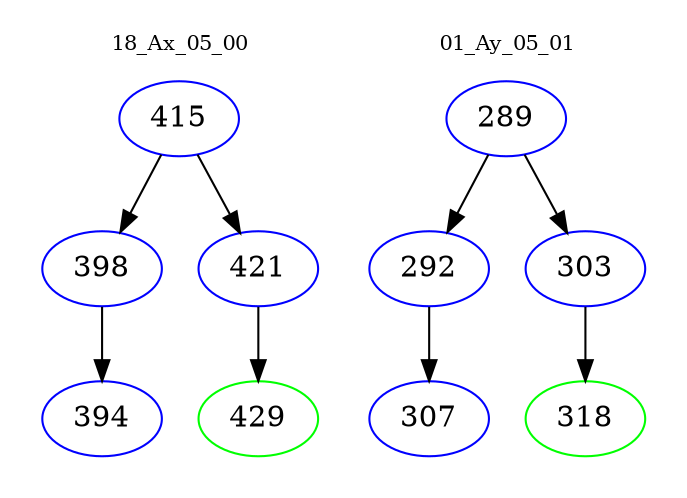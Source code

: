 digraph{
subgraph cluster_0 {
color = white
label = "18_Ax_05_00";
fontsize=10;
T0_415 [label="415", color="blue"]
T0_415 -> T0_398 [color="black"]
T0_398 [label="398", color="blue"]
T0_398 -> T0_394 [color="black"]
T0_394 [label="394", color="blue"]
T0_415 -> T0_421 [color="black"]
T0_421 [label="421", color="blue"]
T0_421 -> T0_429 [color="black"]
T0_429 [label="429", color="green"]
}
subgraph cluster_1 {
color = white
label = "01_Ay_05_01";
fontsize=10;
T1_289 [label="289", color="blue"]
T1_289 -> T1_292 [color="black"]
T1_292 [label="292", color="blue"]
T1_292 -> T1_307 [color="black"]
T1_307 [label="307", color="blue"]
T1_289 -> T1_303 [color="black"]
T1_303 [label="303", color="blue"]
T1_303 -> T1_318 [color="black"]
T1_318 [label="318", color="green"]
}
}
